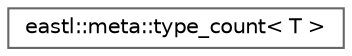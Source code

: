digraph "类继承关系图"
{
 // LATEX_PDF_SIZE
  bgcolor="transparent";
  edge [fontname=Helvetica,fontsize=10,labelfontname=Helvetica,labelfontsize=10];
  node [fontname=Helvetica,fontsize=10,shape=box,height=0.2,width=0.4];
  rankdir="LR";
  Node0 [id="Node000000",label="eastl::meta::type_count\< T \>",height=0.2,width=0.4,color="grey40", fillcolor="white", style="filled",URL="$structeastl_1_1meta_1_1type__count_3_01_t_01_4.html",tooltip=" "];
}
